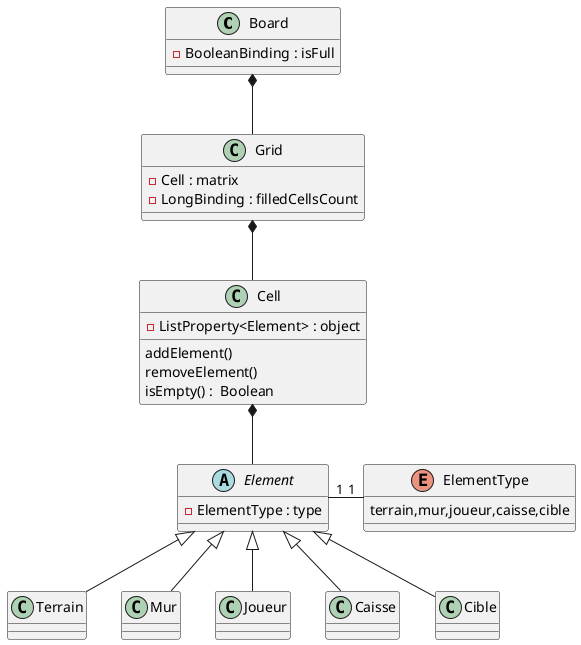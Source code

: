 @startuml

class Board{
-BooleanBinding : isFull
}
class Grid{
-Cell : matrix
-LongBinding : filledCellsCount
}
class Cell{
- ListProperty<Element> : object
addElement()
removeElement()
isEmpty() :  Boolean
}
abstract class Element{
-ElementType : type
}

class Terrain{}
class Mur{}
class Joueur{

}
class Caisse{}
class Cible{}
enum ElementType{
terrain,mur,joueur,caisse,cible
}


Board *-- Grid
Grid *-- Cell
Cell *-- Element
Element <|-- Mur
Element <|-- Joueur
Element <|-- Caisse
Element <|-- Cible
Element <|-- Terrain
Element "1" -right- "1" ElementType

@enduml
